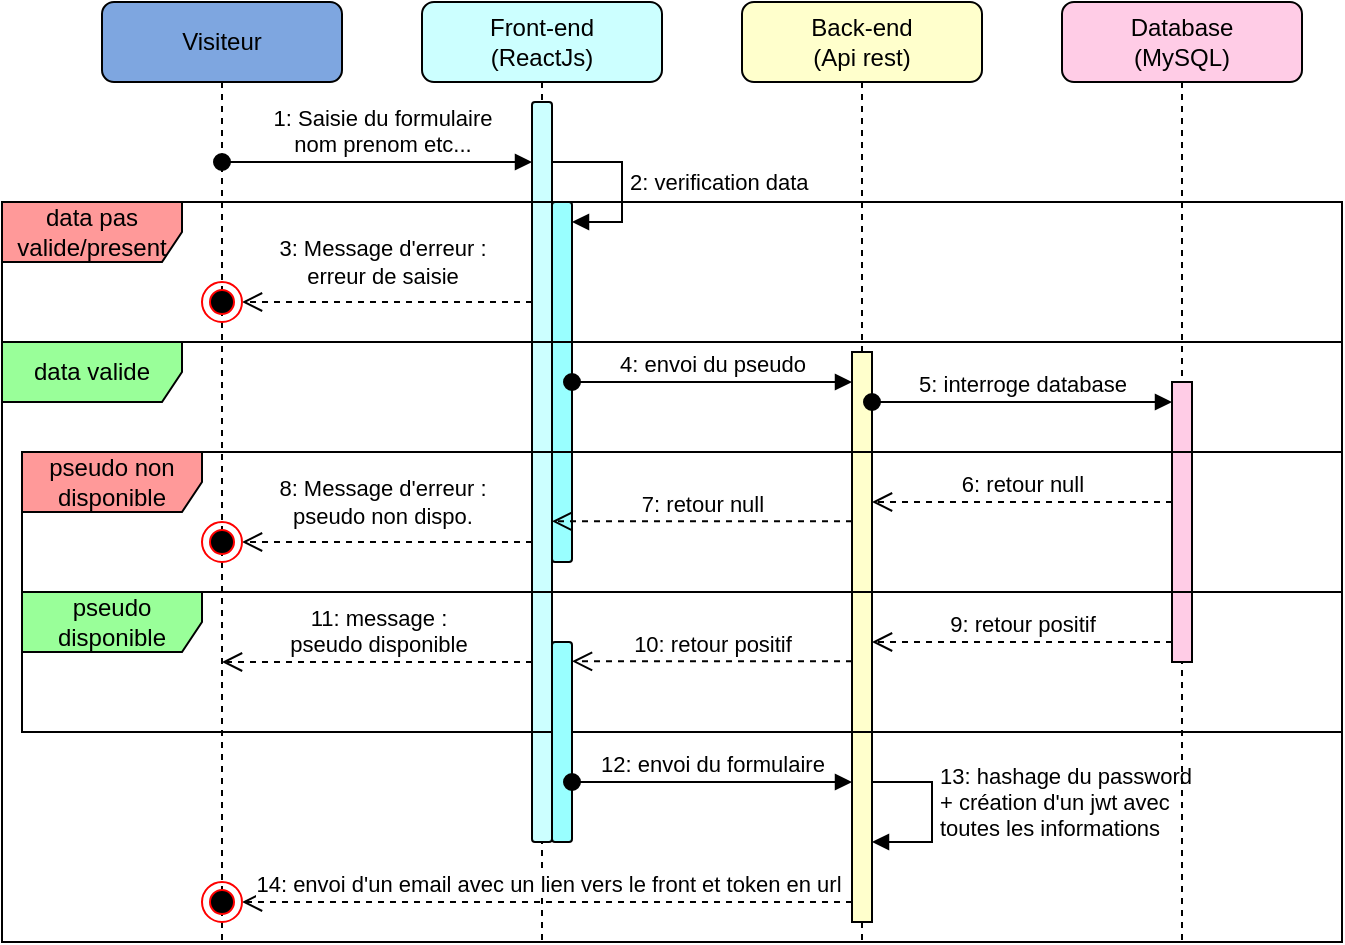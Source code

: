 <mxfile version="21.3.3" type="device">
  <diagram id="prtHgNgQTEPvFCAcTncT" name="Page-1">
    <mxGraphModel dx="1147" dy="726" grid="0" gridSize="10" guides="1" tooltips="1" connect="1" arrows="1" fold="1" page="1" pageScale="1" pageWidth="827" pageHeight="1169" math="0" shadow="0">
      <root>
        <mxCell id="0" />
        <mxCell id="1" parent="0" />
        <mxCell id="bZxxxiBaWoAHhsd1G-LK-1" value="Visiteur" style="shape=umlLifeline;perimeter=lifelinePerimeter;whiteSpace=wrap;html=1;container=1;dropTarget=0;collapsible=0;recursiveResize=0;outlineConnect=0;portConstraint=eastwest;newEdgeStyle={&quot;edgeStyle&quot;:&quot;elbowEdgeStyle&quot;,&quot;elbow&quot;:&quot;vertical&quot;,&quot;curved&quot;:0,&quot;rounded&quot;:0};size=40;rounded=1;fillColor=#7EA6E0;" vertex="1" parent="1">
          <mxGeometry x="69" y="40" width="120" height="470" as="geometry" />
        </mxCell>
        <mxCell id="bZxxxiBaWoAHhsd1G-LK-2" value="Front-end&lt;br&gt;(ReactJs)" style="shape=umlLifeline;perimeter=lifelinePerimeter;whiteSpace=wrap;html=1;container=1;dropTarget=0;collapsible=0;recursiveResize=0;outlineConnect=0;portConstraint=eastwest;newEdgeStyle={&quot;edgeStyle&quot;:&quot;elbowEdgeStyle&quot;,&quot;elbow&quot;:&quot;vertical&quot;,&quot;curved&quot;:0,&quot;rounded&quot;:0};size=40;rounded=1;fillColor=#CCFFFF;" vertex="1" parent="1">
          <mxGeometry x="229" y="40" width="120" height="470" as="geometry" />
        </mxCell>
        <mxCell id="bZxxxiBaWoAHhsd1G-LK-3" value="" style="html=1;points=[];perimeter=orthogonalPerimeter;outlineConnect=0;targetShapes=umlLifeline;portConstraint=eastwest;newEdgeStyle={&quot;edgeStyle&quot;:&quot;elbowEdgeStyle&quot;,&quot;elbow&quot;:&quot;vertical&quot;,&quot;curved&quot;:0,&quot;rounded&quot;:0};fillColor=#CCFFFF;rounded=1;" vertex="1" parent="bZxxxiBaWoAHhsd1G-LK-2">
          <mxGeometry x="55" y="50" width="10" height="370" as="geometry" />
        </mxCell>
        <mxCell id="bZxxxiBaWoAHhsd1G-LK-39" value="" style="html=1;points=[];perimeter=orthogonalPerimeter;outlineConnect=0;targetShapes=umlLifeline;portConstraint=eastwest;newEdgeStyle={&quot;edgeStyle&quot;:&quot;elbowEdgeStyle&quot;,&quot;elbow&quot;:&quot;vertical&quot;,&quot;curved&quot;:0,&quot;rounded&quot;:0};fillColor=#99FFFF;rounded=1;" vertex="1" parent="bZxxxiBaWoAHhsd1G-LK-2">
          <mxGeometry x="65" y="100" width="10" height="180" as="geometry" />
        </mxCell>
        <mxCell id="bZxxxiBaWoAHhsd1G-LK-40" value="2: verification data" style="html=1;align=left;spacingLeft=2;endArrow=block;rounded=1;edgeStyle=orthogonalEdgeStyle;curved=0;rounded=0;" edge="1" parent="bZxxxiBaWoAHhsd1G-LK-2" target="bZxxxiBaWoAHhsd1G-LK-39" source="bZxxxiBaWoAHhsd1G-LK-3">
          <mxGeometry relative="1" as="geometry">
            <mxPoint x="70" y="80" as="sourcePoint" />
            <Array as="points">
              <mxPoint x="100" y="80" />
              <mxPoint x="100" y="110" />
            </Array>
          </mxGeometry>
        </mxCell>
        <mxCell id="bZxxxiBaWoAHhsd1G-LK-6" value="Back-end&lt;br&gt;(Api rest)" style="shape=umlLifeline;perimeter=lifelinePerimeter;whiteSpace=wrap;html=1;container=1;dropTarget=0;collapsible=0;recursiveResize=0;outlineConnect=0;portConstraint=eastwest;newEdgeStyle={&quot;edgeStyle&quot;:&quot;elbowEdgeStyle&quot;,&quot;elbow&quot;:&quot;vertical&quot;,&quot;curved&quot;:0,&quot;rounded&quot;:0};size=40;rounded=1;fillColor=#FFFFCC;" vertex="1" parent="1">
          <mxGeometry x="389" y="40" width="120" height="470" as="geometry" />
        </mxCell>
        <mxCell id="bZxxxiBaWoAHhsd1G-LK-65" value="13: hashage du password&lt;br&gt;+ création d&#39;un jwt avec&amp;nbsp;&lt;br&gt;toutes les informations" style="html=1;align=left;spacingLeft=2;endArrow=block;rounded=0;edgeStyle=orthogonalEdgeStyle;curved=0;rounded=0;" edge="1" target="bZxxxiBaWoAHhsd1G-LK-7" parent="bZxxxiBaWoAHhsd1G-LK-6">
          <mxGeometry x="-0.111" relative="1" as="geometry">
            <mxPoint x="65" y="390" as="sourcePoint" />
            <Array as="points">
              <mxPoint x="95" y="390" />
              <mxPoint x="95" y="420" />
            </Array>
            <mxPoint x="70" y="420" as="targetPoint" />
            <mxPoint as="offset" />
          </mxGeometry>
        </mxCell>
        <mxCell id="bZxxxiBaWoAHhsd1G-LK-8" value="Database&lt;br&gt;(MySQL)" style="shape=umlLifeline;perimeter=lifelinePerimeter;whiteSpace=wrap;html=1;container=1;dropTarget=0;collapsible=0;recursiveResize=0;outlineConnect=0;portConstraint=eastwest;newEdgeStyle={&quot;edgeStyle&quot;:&quot;elbowEdgeStyle&quot;,&quot;elbow&quot;:&quot;vertical&quot;,&quot;curved&quot;:0,&quot;rounded&quot;:0};size=40;rounded=1;fillColor=#FFCCE6;" vertex="1" parent="1">
          <mxGeometry x="549" y="40" width="120" height="470" as="geometry" />
        </mxCell>
        <mxCell id="bZxxxiBaWoAHhsd1G-LK-9" value="" style="html=1;points=[];perimeter=orthogonalPerimeter;outlineConnect=0;targetShapes=umlLifeline;portConstraint=eastwest;newEdgeStyle={&quot;edgeStyle&quot;:&quot;elbowEdgeStyle&quot;,&quot;elbow&quot;:&quot;vertical&quot;,&quot;curved&quot;:0,&quot;rounded&quot;:0};fillColor=#FFCCE6;rounded=0;arcSize=50;" vertex="1" parent="bZxxxiBaWoAHhsd1G-LK-8">
          <mxGeometry x="55" y="190" width="10" height="140" as="geometry" />
        </mxCell>
        <mxCell id="bZxxxiBaWoAHhsd1G-LK-10" value="1: Saisie du formulaire&lt;br&gt;nom prenom etc..." style="html=1;verticalAlign=bottom;startArrow=oval;endArrow=block;startSize=8;edgeStyle=elbowEdgeStyle;elbow=vertical;curved=0;rounded=1;" edge="1" parent="1" target="bZxxxiBaWoAHhsd1G-LK-3">
          <mxGeometry x="0.033" relative="1" as="geometry">
            <mxPoint x="129" y="120" as="sourcePoint" />
            <mxPoint as="offset" />
          </mxGeometry>
        </mxCell>
        <mxCell id="bZxxxiBaWoAHhsd1G-LK-41" value="data pas valide/present" style="shape=umlFrame;whiteSpace=wrap;html=1;pointerEvents=0;width=90;height=30;rounded=1;fillColor=#FF9999;" vertex="1" parent="1">
          <mxGeometry x="19" y="140" width="670" height="70" as="geometry" />
        </mxCell>
        <mxCell id="bZxxxiBaWoAHhsd1G-LK-42" value="data valide" style="shape=umlFrame;whiteSpace=wrap;html=1;pointerEvents=0;width=90;height=30;rounded=1;fillColor=#99FF99;shadow=0;" vertex="1" parent="1">
          <mxGeometry x="19" y="210" width="670" height="300" as="geometry" />
        </mxCell>
        <mxCell id="bZxxxiBaWoAHhsd1G-LK-43" value="" style="html=1;verticalAlign=bottom;endArrow=open;dashed=1;endSize=8;edgeStyle=elbowEdgeStyle;elbow=vertical;curved=0;rounded=1;" edge="1" parent="1" target="bZxxxiBaWoAHhsd1G-LK-44" source="bZxxxiBaWoAHhsd1G-LK-3">
          <mxGeometry relative="1" as="geometry">
            <mxPoint x="279" y="200" as="sourcePoint" />
            <mxPoint x="129" y="200" as="targetPoint" />
            <Array as="points">
              <mxPoint x="199" y="190" />
              <mxPoint x="259" y="200" />
            </Array>
          </mxGeometry>
        </mxCell>
        <mxCell id="bZxxxiBaWoAHhsd1G-LK-45" value="3: Message d&#39;erreur :&lt;br&gt;erreur de saisie" style="edgeLabel;html=1;align=center;verticalAlign=middle;resizable=0;points=[];" vertex="1" connectable="0" parent="bZxxxiBaWoAHhsd1G-LK-43">
          <mxGeometry x="0.106" relative="1" as="geometry">
            <mxPoint x="5" y="-20" as="offset" />
          </mxGeometry>
        </mxCell>
        <mxCell id="bZxxxiBaWoAHhsd1G-LK-44" value="" style="ellipse;html=1;shape=endState;fillColor=#000000;strokeColor=#ff0000;rounded=1;" vertex="1" parent="1">
          <mxGeometry x="119" y="180" width="20" height="20" as="geometry" />
        </mxCell>
        <mxCell id="bZxxxiBaWoAHhsd1G-LK-7" value="" style="html=1;points=[];perimeter=orthogonalPerimeter;outlineConnect=0;targetShapes=umlLifeline;portConstraint=eastwest;newEdgeStyle={&quot;edgeStyle&quot;:&quot;elbowEdgeStyle&quot;,&quot;elbow&quot;:&quot;vertical&quot;,&quot;curved&quot;:0,&quot;rounded&quot;:0};fillColor=#FFFFCC;rounded=0;glass=0;" vertex="1" parent="1">
          <mxGeometry x="444" y="215" width="10" height="285" as="geometry" />
        </mxCell>
        <mxCell id="bZxxxiBaWoAHhsd1G-LK-46" value="pseudo non disponible" style="shape=umlFrame;whiteSpace=wrap;html=1;pointerEvents=0;width=90;height=30;rounded=1;fillColor=#FF9999;" vertex="1" parent="1">
          <mxGeometry x="29" y="265" width="660" height="70" as="geometry" />
        </mxCell>
        <mxCell id="bZxxxiBaWoAHhsd1G-LK-48" value="pseudo disponible" style="shape=umlFrame;whiteSpace=wrap;html=1;pointerEvents=0;width=90;height=30;rounded=1;fillColor=#99FF99;" vertex="1" parent="1">
          <mxGeometry x="29" y="335" width="660" height="70" as="geometry" />
        </mxCell>
        <mxCell id="bZxxxiBaWoAHhsd1G-LK-51" value="4: envoi du pseudo" style="html=1;verticalAlign=bottom;startArrow=oval;startFill=1;endArrow=block;startSize=8;edgeStyle=elbowEdgeStyle;elbow=vertical;curved=0;rounded=0;" edge="1" parent="1" source="bZxxxiBaWoAHhsd1G-LK-39" target="bZxxxiBaWoAHhsd1G-LK-7">
          <mxGeometry width="60" relative="1" as="geometry">
            <mxPoint x="309" y="230" as="sourcePoint" />
            <mxPoint x="369" y="230" as="targetPoint" />
            <Array as="points">
              <mxPoint x="369" y="230" />
            </Array>
          </mxGeometry>
        </mxCell>
        <mxCell id="bZxxxiBaWoAHhsd1G-LK-52" value="5: interroge database" style="html=1;verticalAlign=bottom;startArrow=oval;startFill=1;endArrow=block;startSize=8;edgeStyle=elbowEdgeStyle;elbow=vertical;curved=0;rounded=0;" edge="1" parent="1" source="bZxxxiBaWoAHhsd1G-LK-7" target="bZxxxiBaWoAHhsd1G-LK-9">
          <mxGeometry width="60" relative="1" as="geometry">
            <mxPoint x="459" y="250" as="sourcePoint" />
            <mxPoint x="519" y="250" as="targetPoint" />
            <Array as="points">
              <mxPoint x="509" y="240" />
            </Array>
          </mxGeometry>
        </mxCell>
        <mxCell id="bZxxxiBaWoAHhsd1G-LK-53" value="6: retour null" style="html=1;verticalAlign=bottom;endArrow=open;dashed=1;endSize=8;edgeStyle=elbowEdgeStyle;elbow=vertical;curved=0;rounded=0;" edge="1" parent="1" source="bZxxxiBaWoAHhsd1G-LK-9" target="bZxxxiBaWoAHhsd1G-LK-7">
          <mxGeometry relative="1" as="geometry">
            <mxPoint x="569" y="280" as="sourcePoint" />
            <mxPoint x="489" y="280" as="targetPoint" />
            <Array as="points">
              <mxPoint x="489" y="290" />
              <mxPoint x="509" y="280" />
            </Array>
          </mxGeometry>
        </mxCell>
        <mxCell id="bZxxxiBaWoAHhsd1G-LK-54" value="7: retour null" style="html=1;verticalAlign=bottom;endArrow=open;dashed=1;endSize=8;edgeStyle=elbowEdgeStyle;elbow=vertical;curved=0;rounded=0;" edge="1" parent="1">
          <mxGeometry relative="1" as="geometry">
            <mxPoint x="444" y="299.67" as="sourcePoint" />
            <mxPoint x="294" y="299.67" as="targetPoint" />
            <Array as="points">
              <mxPoint x="329" y="299.67" />
              <mxPoint x="349" y="289.67" />
            </Array>
          </mxGeometry>
        </mxCell>
        <mxCell id="bZxxxiBaWoAHhsd1G-LK-55" value="" style="html=1;verticalAlign=bottom;endArrow=open;dashed=1;endSize=8;edgeStyle=elbowEdgeStyle;elbow=vertical;curved=0;rounded=1;" edge="1" parent="1" source="bZxxxiBaWoAHhsd1G-LK-3" target="bZxxxiBaWoAHhsd1G-LK-57">
          <mxGeometry relative="1" as="geometry">
            <mxPoint x="284" y="310" as="sourcePoint" />
            <mxPoint x="149" y="310" as="targetPoint" />
            <Array as="points">
              <mxPoint x="199" y="310" />
              <mxPoint x="259" y="320" />
            </Array>
          </mxGeometry>
        </mxCell>
        <mxCell id="bZxxxiBaWoAHhsd1G-LK-56" value="8: Message d&#39;erreur :&lt;br&gt;pseudo non dispo." style="edgeLabel;html=1;align=center;verticalAlign=middle;resizable=0;points=[];" vertex="1" connectable="0" parent="bZxxxiBaWoAHhsd1G-LK-55">
          <mxGeometry x="0.106" relative="1" as="geometry">
            <mxPoint x="5" y="-20" as="offset" />
          </mxGeometry>
        </mxCell>
        <mxCell id="bZxxxiBaWoAHhsd1G-LK-57" value="" style="ellipse;html=1;shape=endState;fillColor=#000000;strokeColor=#ff0000;rounded=1;" vertex="1" parent="1">
          <mxGeometry x="119" y="300" width="20" height="20" as="geometry" />
        </mxCell>
        <mxCell id="bZxxxiBaWoAHhsd1G-LK-59" value="9: retour positif" style="html=1;verticalAlign=bottom;endArrow=open;dashed=1;endSize=8;edgeStyle=elbowEdgeStyle;elbow=vertical;curved=0;rounded=0;" edge="1" parent="1">
          <mxGeometry relative="1" as="geometry">
            <mxPoint x="604" y="360" as="sourcePoint" />
            <mxPoint x="454" y="360" as="targetPoint" />
            <Array as="points">
              <mxPoint x="489" y="360" />
              <mxPoint x="509" y="350" />
            </Array>
          </mxGeometry>
        </mxCell>
        <mxCell id="bZxxxiBaWoAHhsd1G-LK-60" value="10: retour positif" style="html=1;verticalAlign=bottom;endArrow=open;dashed=1;endSize=8;edgeStyle=elbowEdgeStyle;elbow=vertical;curved=0;rounded=0;" edge="1" parent="1" target="bZxxxiBaWoAHhsd1G-LK-62">
          <mxGeometry relative="1" as="geometry">
            <mxPoint x="444" y="369.67" as="sourcePoint" />
            <mxPoint x="294" y="369.67" as="targetPoint" />
            <Array as="points">
              <mxPoint x="329" y="369.67" />
              <mxPoint x="349" y="359.67" />
            </Array>
          </mxGeometry>
        </mxCell>
        <mxCell id="bZxxxiBaWoAHhsd1G-LK-61" value="11: message : &lt;br&gt;pseudo disponible" style="html=1;verticalAlign=bottom;endArrow=open;dashed=1;endSize=8;edgeStyle=elbowEdgeStyle;elbow=vertical;curved=0;rounded=0;" edge="1" parent="1" source="bZxxxiBaWoAHhsd1G-LK-3" target="bZxxxiBaWoAHhsd1G-LK-1">
          <mxGeometry relative="1" as="geometry">
            <mxPoint x="249" y="380" as="sourcePoint" />
            <mxPoint x="169" y="380" as="targetPoint" />
            <Array as="points">
              <mxPoint x="259" y="370" />
              <mxPoint x="269" y="380" />
              <mxPoint x="229" y="390" />
              <mxPoint x="159" y="330" />
              <mxPoint x="169" y="390" />
              <mxPoint x="179" y="390" />
            </Array>
          </mxGeometry>
        </mxCell>
        <mxCell id="bZxxxiBaWoAHhsd1G-LK-62" value="" style="html=1;points=[];perimeter=orthogonalPerimeter;outlineConnect=0;targetShapes=umlLifeline;portConstraint=eastwest;newEdgeStyle={&quot;edgeStyle&quot;:&quot;elbowEdgeStyle&quot;,&quot;elbow&quot;:&quot;vertical&quot;,&quot;curved&quot;:0,&quot;rounded&quot;:0};fillColor=#99FFFF;rounded=1;" vertex="1" parent="1">
          <mxGeometry x="294" y="360" width="10" height="100" as="geometry" />
        </mxCell>
        <mxCell id="bZxxxiBaWoAHhsd1G-LK-63" value="12: envoi du formulaire" style="html=1;verticalAlign=bottom;startArrow=oval;startFill=1;endArrow=block;startSize=8;edgeStyle=elbowEdgeStyle;elbow=vertical;curved=0;rounded=0;" edge="1" parent="1" source="bZxxxiBaWoAHhsd1G-LK-62" target="bZxxxiBaWoAHhsd1G-LK-7">
          <mxGeometry width="60" relative="1" as="geometry">
            <mxPoint x="309" y="430" as="sourcePoint" />
            <mxPoint x="369" y="420" as="targetPoint" />
            <Array as="points">
              <mxPoint x="339" y="430" />
            </Array>
            <mxPoint as="offset" />
          </mxGeometry>
        </mxCell>
        <mxCell id="bZxxxiBaWoAHhsd1G-LK-66" value="14: envoi d&#39;un email avec un lien vers le front et token en url" style="html=1;verticalAlign=bottom;endArrow=open;dashed=1;endSize=8;edgeStyle=elbowEdgeStyle;elbow=vertical;curved=0;rounded=0;entryX=1;entryY=0.5;entryDx=0;entryDy=0;" edge="1" parent="1" source="bZxxxiBaWoAHhsd1G-LK-7" target="bZxxxiBaWoAHhsd1G-LK-68">
          <mxGeometry relative="1" as="geometry">
            <mxPoint x="409" y="490" as="sourcePoint" />
            <mxPoint x="329" y="490" as="targetPoint" />
          </mxGeometry>
        </mxCell>
        <mxCell id="bZxxxiBaWoAHhsd1G-LK-68" value="" style="ellipse;html=1;shape=endState;fillColor=#000000;strokeColor=#ff0000;rounded=1;" vertex="1" parent="1">
          <mxGeometry x="119" y="480" width="20" height="20" as="geometry" />
        </mxCell>
      </root>
    </mxGraphModel>
  </diagram>
</mxfile>
